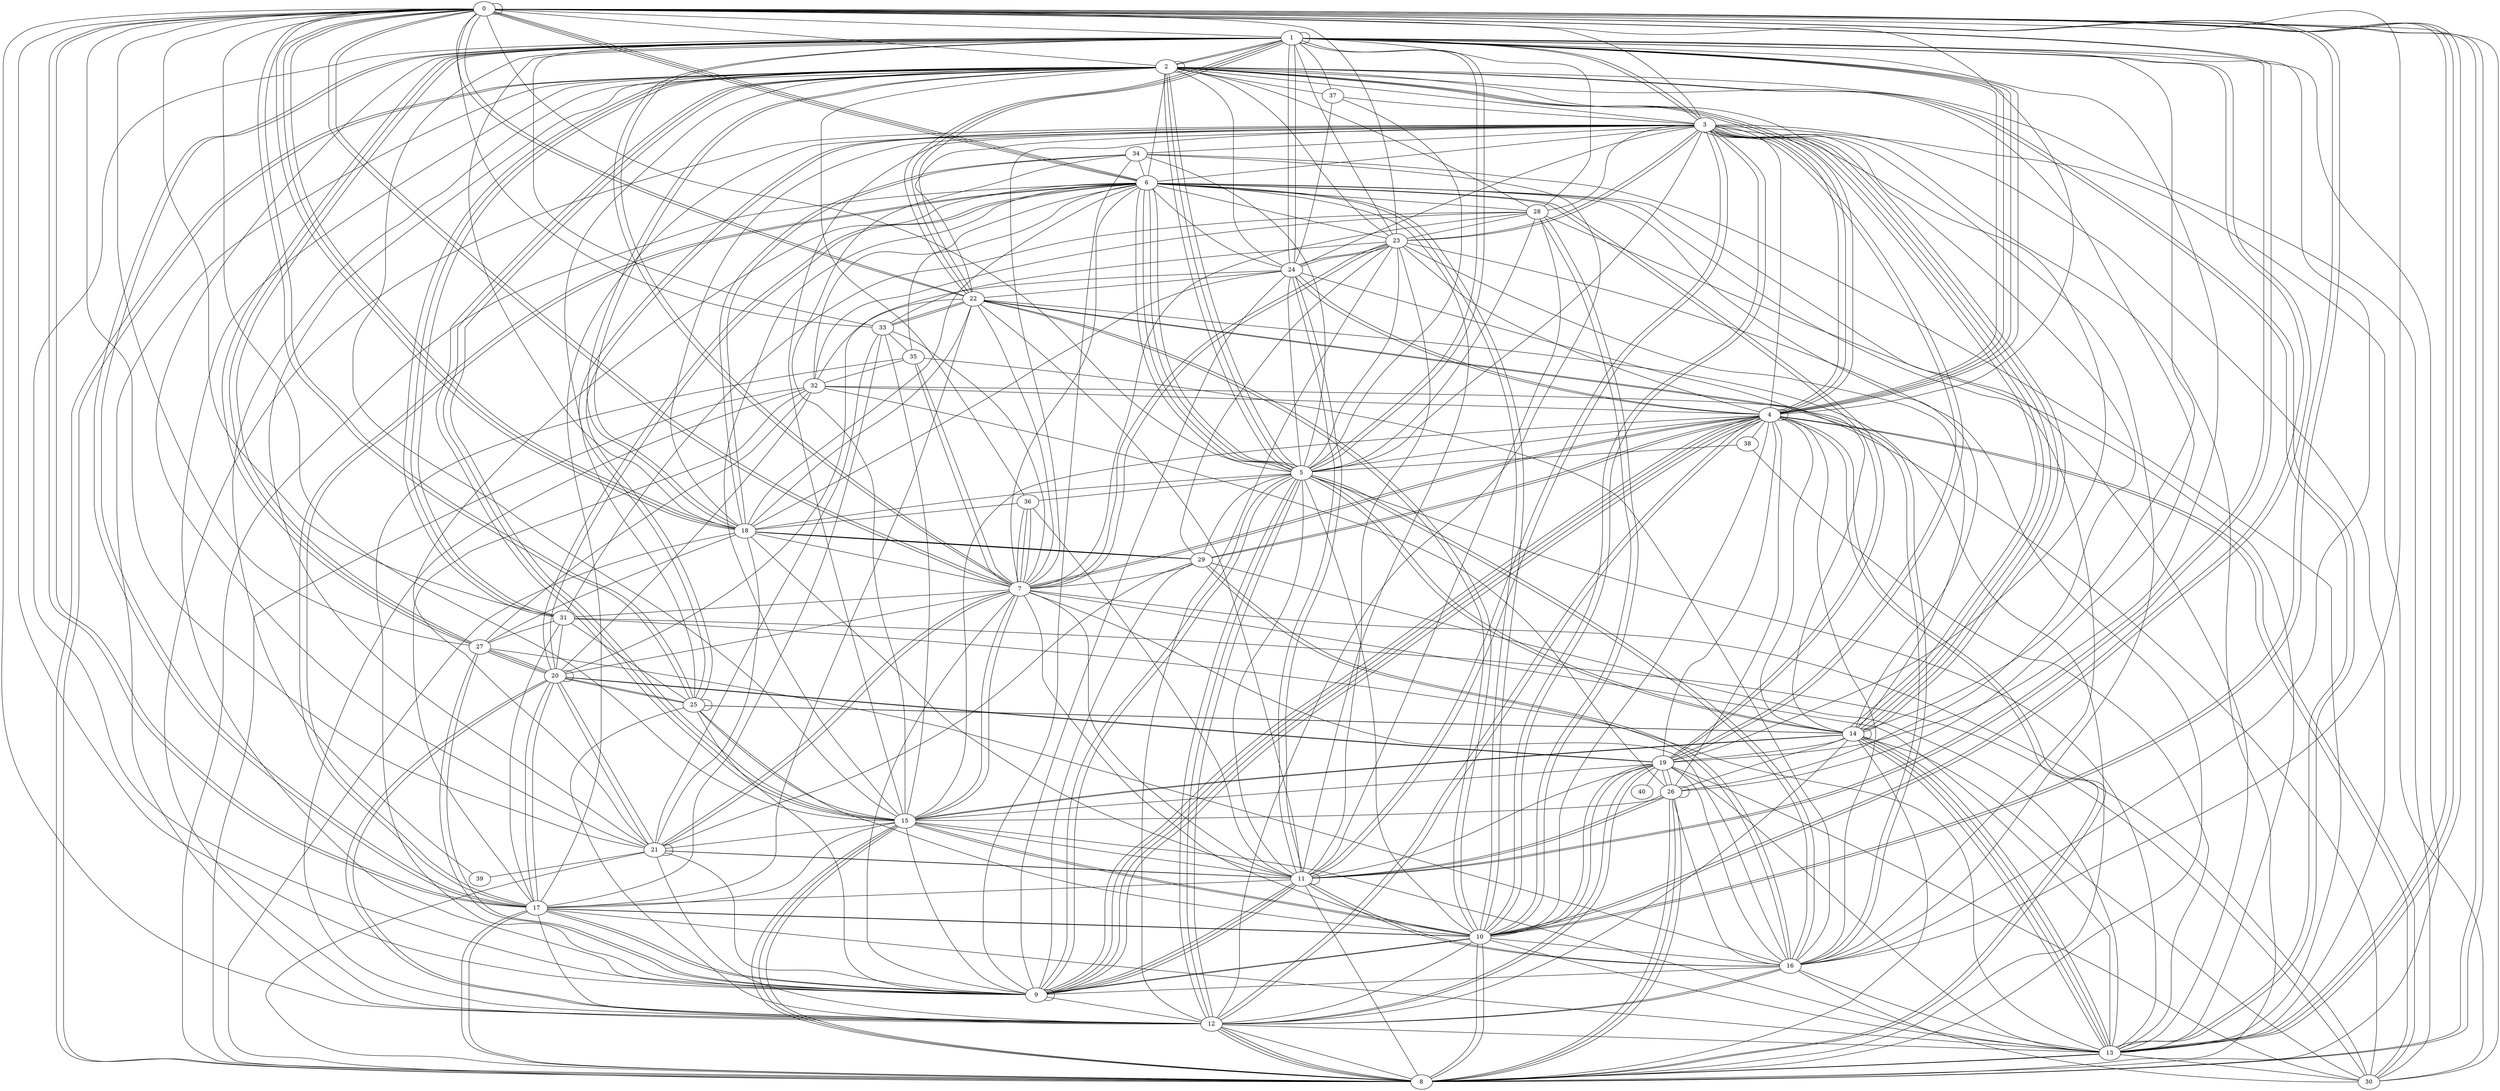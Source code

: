 graph G {
0;
1;
2;
3;
4;
5;
6;
7;
8;
9;
10;
11;
12;
13;
14;
15;
16;
17;
18;
19;
20;
21;
22;
23;
24;
25;
26;
27;
28;
29;
30;
31;
32;
33;
34;
35;
36;
37;
38;
39;
40;
36--11 ;
30--2 ;
15--9 ;
1--24 ;
24--9 ;
8--26 ;
6--17 ;
15--10 ;
0--16 ;
29--18 ;
4--29 ;
14--5 ;
29--16 ;
2--4 ;
10--6 ;
7--0 ;
14--15 ;
32--26 ;
13--8 ;
16--11 ;
20--25 ;
0--8 ;
11--8 ;
21--33 ;
17--20 ;
25--3 ;
2--2 ;
8--21 ;
38--5 ;
24--4 ;
1--16 ;
4--8 ;
23--1 ;
13--14 ;
8--10 ;
6--0 ;
9--27 ;
3--19 ;
1--4 ;
1--10 ;
26--2 ;
2--15 ;
21--11 ;
14--1 ;
28--10 ;
15--33 ;
12--8 ;
8--10 ;
12--21 ;
1--18 ;
4--1 ;
26--3 ;
4--16 ;
23--24 ;
16--9 ;
29--21 ;
10--6 ;
32--22 ;
13--6 ;
4--1 ;
13--14 ;
0--23 ;
0--22 ;
18--24 ;
32--4 ;
18--27 ;
0--3 ;
25--20 ;
6--5 ;
12--8 ;
0--22 ;
9--1 ;
4--12 ;
16--7 ;
2--12 ;
16--29 ;
9--35 ;
21--7 ;
3--11 ;
10--16 ;
24--22 ;
16--22 ;
9--11 ;
7--15 ;
5--37 ;
13--14 ;
17--1 ;
24--11 ;
5--29 ;
6--20 ;
5--0 ;
6--5 ;
2--13 ;
8--12 ;
13--0 ;
18--34 ;
5--18 ;
14--3 ;
11--23 ;
14--13 ;
5--1 ;
8--12 ;
23--3 ;
3--12 ;
28--13 ;
4--9 ;
10--0 ;
25--14 ;
18--0 ;
31--20 ;
1--3 ;
9--11 ;
31--28 ;
19--2 ;
7--4 ;
9--9 ;
30--32 ;
30--31 ;
21--0 ;
0--1 ;
7--21 ;
37--3 ;
15--25 ;
11--19 ;
2--4 ;
26--8 ;
20--12 ;
26--8 ;
4--38 ;
17--0 ;
6--15 ;
0--27 ;
31--25 ;
6--3 ;
36--7 ;
17--33 ;
4--29 ;
33--23 ;
12--5 ;
0--17 ;
21--21 ;
9--0 ;
24--14 ;
19--40 ;
4--9 ;
5--1 ;
5--36 ;
13--38 ;
21--20 ;
36--7 ;
16--26 ;
25--9 ;
3--14 ;
9--11 ;
27--1 ;
7--4 ;
26--14 ;
22--10 ;
5--14 ;
22--1 ;
27--9 ;
6--17 ;
11--24 ;
18--34 ;
32--27 ;
4--19 ;
28--1 ;
6--11 ;
13--0 ;
0--0 ;
9--12 ;
31--2 ;
12--17 ;
5--23 ;
5--34 ;
7--11 ;
0--6 ;
7--10 ;
14--15 ;
18--6 ;
3--16 ;
3--1 ;
25--10 ;
23--12 ;
6--5 ;
18--0 ;
19--12 ;
8--4 ;
34--6 ;
13--10 ;
6--24 ;
12--32 ;
14--12 ;
10--4 ;
2--24 ;
18--2 ;
15--21 ;
15--0 ;
14--19 ;
2--5 ;
32--6 ;
5--16 ;
18--21 ;
2--3 ;
15--17 ;
27--16 ;
33--35 ;
21--2 ;
30--3 ;
11--5 ;
24--23 ;
1--1 ;
0--7 ;
1--37 ;
26--15 ;
2--5 ;
1--22 ;
24--5 ;
23--7 ;
22--18 ;
5--28 ;
29--7 ;
11--18 ;
15--2 ;
3--7 ;
19--3 ;
19--6 ;
13--31 ;
24--37 ;
11--28 ;
0--10 ;
4--15 ;
17--8 ;
17--32 ;
13--29 ;
0--4 ;
3--11 ;
19--12 ;
28--10 ;
14--3 ;
14--14 ;
2--28 ;
18--29 ;
33--0 ;
32--28 ;
15--8 ;
0--31 ;
15--34 ;
19--20 ;
0--30 ;
8--13 ;
35--32 ;
23--7 ;
12--16 ;
35--7 ;
19--1 ;
3--17 ;
9--10 ;
1--7 ;
18--29 ;
11--17 ;
9--34 ;
5--3 ;
7--22 ;
31--27 ;
36--7 ;
15--1 ;
16--19 ;
36--2 ;
10--22 ;
12--5 ;
0--25 ;
11--15 ;
17--1 ;
24--3 ;
17--8 ;
0--12 ;
22--33 ;
30--14 ;
15--10 ;
6--21 ;
24--4 ;
20--6 ;
26--11 ;
20--27 ;
13--3 ;
12--25 ;
8--6 ;
32--8 ;
23--2 ;
26--4 ;
8--1 ;
8--15 ;
23--4 ;
2--1 ;
23--6 ;
1--27 ;
12--20 ;
4--2 ;
8--3 ;
14--3 ;
13--17 ;
26--26 ;
18--8 ;
25--3 ;
12--5 ;
19--15 ;
15--8 ;
12--16 ;
3--10 ;
1--7 ;
6--19 ;
0--6 ;
22--8 ;
5--4 ;
2--0 ;
30--7 ;
18--3 ;
1--27 ;
2--8 ;
28--7 ;
4--1 ;
19--26 ;
13--7 ;
29--23 ;
39--2 ;
5--6 ;
7--33 ;
0--8 ;
20--24 ;
4--9 ;
0--13 ;
21--39 ;
28--23 ;
35--6 ;
15--3 ;
0--25 ;
12--34 ;
2--31 ;
17--9 ;
34--13 ;
20--20 ;
10--19 ;
7--31 ;
10--17 ;
14--23 ;
10--5 ;
9--17 ;
2--6 ;
7--9 ;
31--17 ;
17--10 ;
21--20 ;
5--2 ;
22--17 ;
10--12 ;
11--0 ;
14--6 ;
27--20 ;
23--3 ;
4--30 ;
7--6 ;
16--30 ;
25--25 ;
16--22 ;
3--4 ;
13--2 ;
3--22 ;
24--1 ;
1--10 ;
2--9 ;
10--17 ;
35--7 ;
15--13 ;
3--10 ;
11--22 ;
26--11 ;
9--5 ;
3--34 ;
29--9 ;
13--16 ;
6--28 ;
30--4 ;
10--19 ;
8--23 ;
11--11 ;
13--5 ;
4--4 ;
2--25 ;
10--9 ;
1--22 ;
36--18 ;
2--15 ;
20--32 ;
1--33 ;
16--5 ;
0--18 ;
30--19 ;
11--21 ;
20--27 ;
13--30 ;
9--5 ;
21--9 ;
19--20 ;
14--3 ;
4--12 ;
4--9 ;
11--16 ;
19--13 ;
8--14 ;
20--17 ;
7--15 ;
2--37 ;
21--1 ;
3--28 ;
16--6 ;
18--7 ;
35--16 ;
25--14 ;
20--7 ;
8--2 ;
19--26 ;
33--22 ;
11--0 ;
2--18 ;
1--2 ;
4--14 ;
12--13 ;
31--2 ;
}

